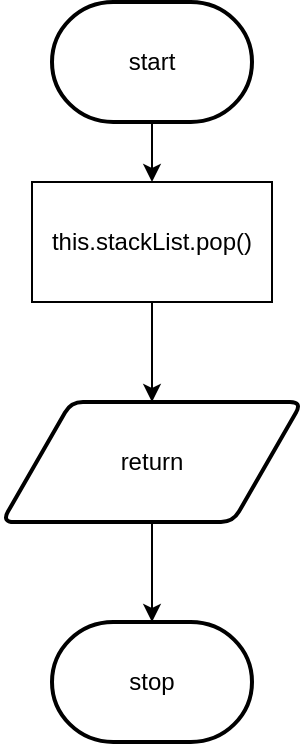 <mxfile>
    <diagram id="SJng0wbcTJpabYdN4sHO" name="Page-1">
        <mxGraphModel dx="1074" dy="741" grid="1" gridSize="10" guides="1" tooltips="1" connect="1" arrows="1" fold="1" page="1" pageScale="1" pageWidth="827" pageHeight="1169" math="0" shadow="0">
            <root>
                <mxCell id="0"/>
                <mxCell id="1" parent="0"/>
                <mxCell id="2" style="edgeStyle=none;html=1;" parent="1" target="5" edge="1">
                    <mxGeometry relative="1" as="geometry">
                        <mxPoint x="390" y="250" as="targetPoint"/>
                        <mxPoint x="390" y="210" as="sourcePoint"/>
                    </mxGeometry>
                </mxCell>
                <mxCell id="4" style="edgeStyle=none;html=1;" parent="1" source="5" edge="1">
                    <mxGeometry relative="1" as="geometry">
                        <mxPoint x="390" y="360" as="targetPoint"/>
                    </mxGeometry>
                </mxCell>
                <mxCell id="5" value="this.stackList.pop()" style="rounded=0;whiteSpace=wrap;html=1;" parent="1" vertex="1">
                    <mxGeometry x="330" y="250" width="120" height="60" as="geometry"/>
                </mxCell>
                <mxCell id="7" value="start" style="strokeWidth=2;html=1;shape=mxgraph.flowchart.terminator;whiteSpace=wrap;" parent="1" vertex="1">
                    <mxGeometry x="340" y="160" width="100" height="60" as="geometry"/>
                </mxCell>
                <mxCell id="9" value="stop" style="strokeWidth=2;html=1;shape=mxgraph.flowchart.terminator;whiteSpace=wrap;" parent="1" vertex="1">
                    <mxGeometry x="340" y="470" width="100" height="60" as="geometry"/>
                </mxCell>
                <mxCell id="11" style="edgeStyle=none;html=1;" edge="1" parent="1" source="10" target="9">
                    <mxGeometry relative="1" as="geometry"/>
                </mxCell>
                <mxCell id="10" value="return" style="shape=parallelogram;html=1;strokeWidth=2;perimeter=parallelogramPerimeter;whiteSpace=wrap;rounded=1;arcSize=12;size=0.23;" vertex="1" parent="1">
                    <mxGeometry x="315" y="360" width="150" height="60" as="geometry"/>
                </mxCell>
            </root>
        </mxGraphModel>
    </diagram>
</mxfile>